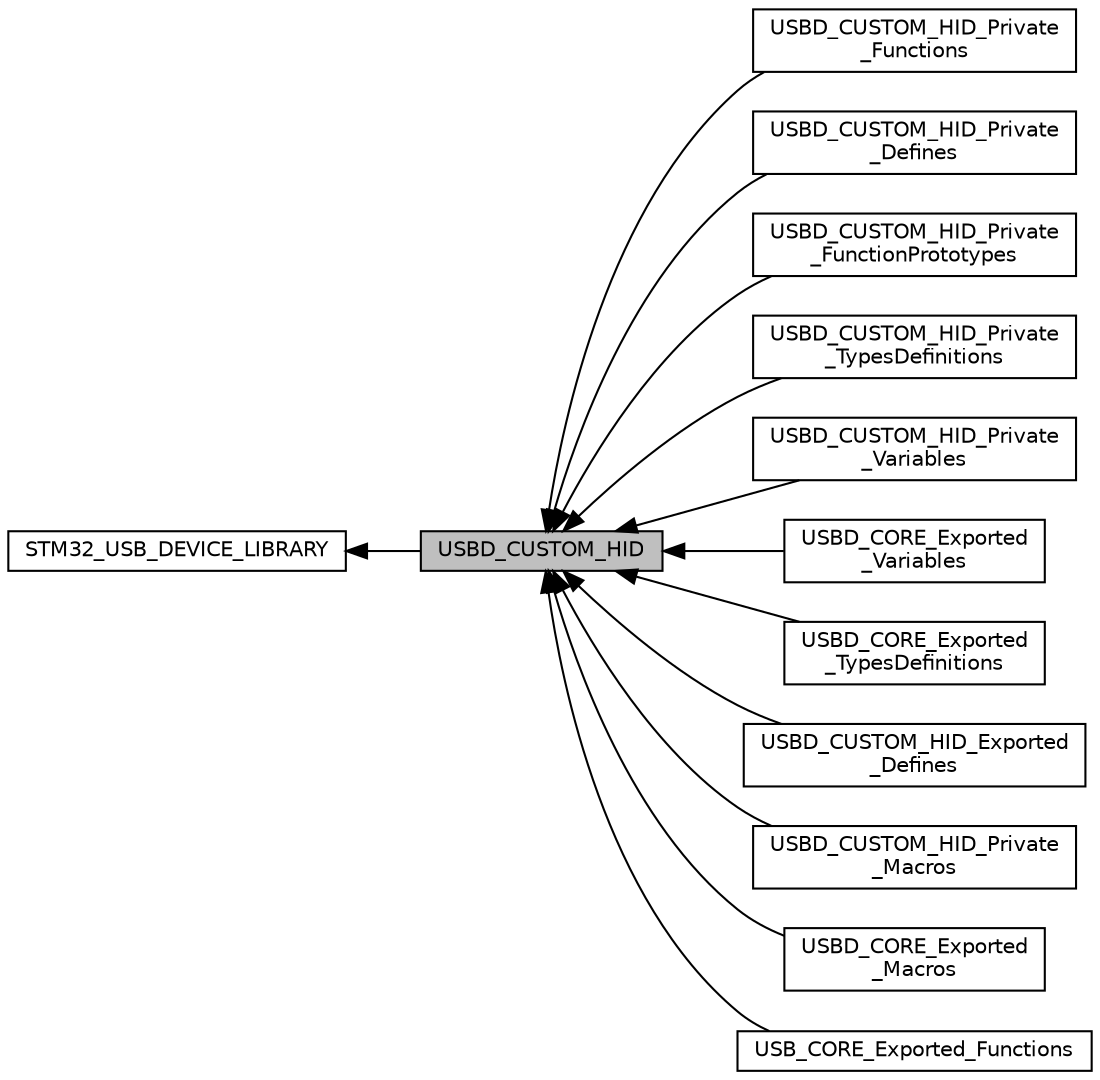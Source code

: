 digraph "USBD_CUSTOM_HID"
{
  edge [fontname="Helvetica",fontsize="10",labelfontname="Helvetica",labelfontsize="10"];
  node [fontname="Helvetica",fontsize="10",shape=record];
  rankdir=LR;
  Node12 [label="USBD_CUSTOM_HID_Private\l_Functions",height=0.2,width=0.4,color="black", fillcolor="white", style="filled",URL="$group___u_s_b_d___c_u_s_t_o_m___h_i_d___private___functions.html"];
  Node1 [label="STM32_USB_DEVICE_LIBRARY",height=0.2,width=0.4,color="black", fillcolor="white", style="filled",URL="$group___s_t_m32___u_s_b___d_e_v_i_c_e___l_i_b_r_a_r_y.html"];
  Node8 [label="USBD_CUSTOM_HID_Private\l_Defines",height=0.2,width=0.4,color="black", fillcolor="white", style="filled",URL="$group___u_s_b_d___c_u_s_t_o_m___h_i_d___private___defines.html"];
  Node10 [label="USBD_CUSTOM_HID_Private\l_FunctionPrototypes",height=0.2,width=0.4,color="black", fillcolor="white", style="filled",URL="$group___u_s_b_d___c_u_s_t_o_m___h_i_d___private___function_prototypes.html"];
  Node7 [label="USBD_CUSTOM_HID_Private\l_TypesDefinitions",height=0.2,width=0.4,color="black", fillcolor="white", style="filled",URL="$group___u_s_b_d___c_u_s_t_o_m___h_i_d___private___types_definitions.html"];
  Node11 [label="USBD_CUSTOM_HID_Private\l_Variables",height=0.2,width=0.4,color="black", fillcolor="white", style="filled",URL="$group___u_s_b_d___c_u_s_t_o_m___h_i_d___private___variables.html"];
  Node5 [label="USBD_CORE_Exported\l_Variables",height=0.2,width=0.4,color="black", fillcolor="white", style="filled",URL="$group___u_s_b_d___c_o_r_e___exported___variables.html"];
  Node3 [label="USBD_CORE_Exported\l_TypesDefinitions",height=0.2,width=0.4,color="black", fillcolor="white", style="filled",URL="$group___u_s_b_d___c_o_r_e___exported___types_definitions.html"];
  Node2 [label="USBD_CUSTOM_HID_Exported\l_Defines",height=0.2,width=0.4,color="black", fillcolor="white", style="filled",URL="$group___u_s_b_d___c_u_s_t_o_m___h_i_d___exported___defines.html"];
  Node0 [label="USBD_CUSTOM_HID",height=0.2,width=0.4,color="black", fillcolor="grey75", style="filled", fontcolor="black"];
  Node9 [label="USBD_CUSTOM_HID_Private\l_Macros",height=0.2,width=0.4,color="black", fillcolor="white", style="filled",URL="$group___u_s_b_d___c_u_s_t_o_m___h_i_d___private___macros.html"];
  Node4 [label="USBD_CORE_Exported\l_Macros",height=0.2,width=0.4,color="black", fillcolor="white", style="filled",URL="$group___u_s_b_d___c_o_r_e___exported___macros.html"];
  Node6 [label="USB_CORE_Exported_Functions",height=0.2,width=0.4,color="black", fillcolor="white", style="filled",URL="$group___u_s_b___c_o_r_e___exported___functions.html"];
  Node1->Node0 [shape=plaintext, dir="back", style="solid"];
  Node0->Node2 [shape=plaintext, dir="back", style="solid"];
  Node0->Node3 [shape=plaintext, dir="back", style="solid"];
  Node0->Node4 [shape=plaintext, dir="back", style="solid"];
  Node0->Node5 [shape=plaintext, dir="back", style="solid"];
  Node0->Node6 [shape=plaintext, dir="back", style="solid"];
  Node0->Node7 [shape=plaintext, dir="back", style="solid"];
  Node0->Node8 [shape=plaintext, dir="back", style="solid"];
  Node0->Node9 [shape=plaintext, dir="back", style="solid"];
  Node0->Node10 [shape=plaintext, dir="back", style="solid"];
  Node0->Node11 [shape=plaintext, dir="back", style="solid"];
  Node0->Node12 [shape=plaintext, dir="back", style="solid"];
}
